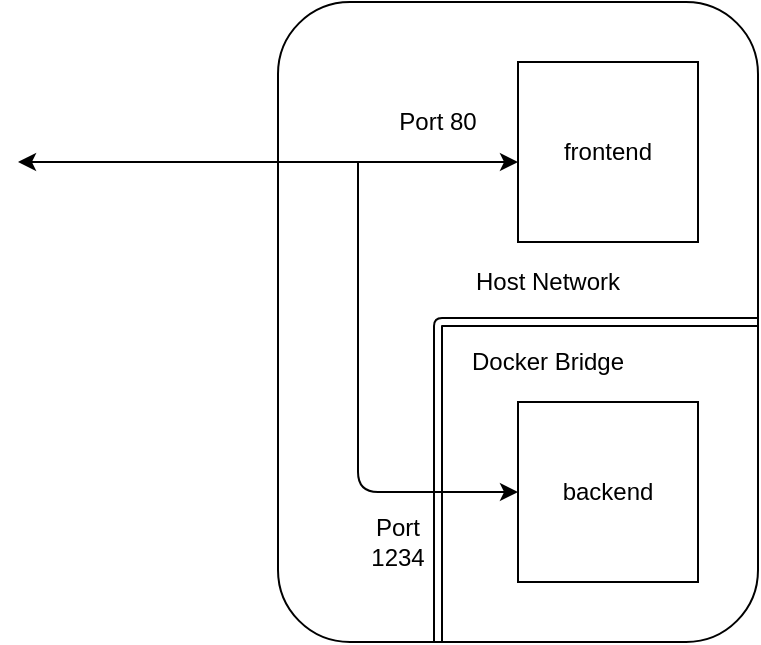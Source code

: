 <mxfile version="12.1.3" pages="1"><diagram id="CmRUJiXFuIXONld7qcJM" name="Page-1"><mxGraphModel dx="938" dy="660" grid="1" gridSize="10" guides="1" tooltips="1" connect="1" arrows="1" fold="1" page="1" pageScale="1" pageWidth="850" pageHeight="1100" math="0" shadow="0"><root><mxCell id="0"/><mxCell id="1" parent="0"/><mxCell id="0CIS_TywtxWAddL7aJwJ-13" value="" style="rounded=1;whiteSpace=wrap;html=1;" vertex="1" parent="1"><mxGeometry x="280" y="80" width="240" height="320" as="geometry"/></mxCell><mxCell id="0CIS_TywtxWAddL7aJwJ-1" value="frontend" style="whiteSpace=wrap;html=1;aspect=fixed;" vertex="1" parent="1"><mxGeometry x="400" y="110" width="90" height="90" as="geometry"/></mxCell><mxCell id="0CIS_TywtxWAddL7aJwJ-2" value="&lt;div&gt;backend&lt;/div&gt;" style="whiteSpace=wrap;html=1;aspect=fixed;" vertex="1" parent="1"><mxGeometry x="400" y="280" width="90" height="90" as="geometry"/></mxCell><mxCell id="0CIS_TywtxWAddL7aJwJ-9" value="" style="shape=link;html=1;" edge="1" parent="1"><mxGeometry width="50" height="50" relative="1" as="geometry"><mxPoint x="360" y="400" as="sourcePoint"/><mxPoint x="520" y="240" as="targetPoint"/><Array as="points"><mxPoint x="360" y="240"/></Array></mxGeometry></mxCell><mxCell id="0CIS_TywtxWAddL7aJwJ-10" value="Docker Bridge" style="text;html=1;strokeColor=none;fillColor=none;align=center;verticalAlign=middle;whiteSpace=wrap;rounded=0;" vertex="1" parent="1"><mxGeometry x="370" y="250" width="90" height="20" as="geometry"/></mxCell><mxCell id="0CIS_TywtxWAddL7aJwJ-11" value="Host Network" style="text;html=1;strokeColor=none;fillColor=none;align=center;verticalAlign=middle;whiteSpace=wrap;rounded=0;" vertex="1" parent="1"><mxGeometry x="375" y="210" width="80" height="20" as="geometry"/></mxCell><mxCell id="0CIS_TywtxWAddL7aJwJ-16" value="" style="endArrow=classic;startArrow=classic;html=1;" edge="1" parent="1"><mxGeometry width="50" height="50" relative="1" as="geometry"><mxPoint x="400" y="160" as="sourcePoint"/><mxPoint x="150" y="160" as="targetPoint"/><Array as="points"><mxPoint x="260" y="160"/></Array></mxGeometry></mxCell><mxCell id="0CIS_TywtxWAddL7aJwJ-18" value="" style="endArrow=classic;html=1;entryX=0;entryY=0.5;entryDx=0;entryDy=0;" edge="1" parent="1" target="0CIS_TywtxWAddL7aJwJ-2"><mxGeometry width="50" height="50" relative="1" as="geometry"><mxPoint x="320" y="160" as="sourcePoint"/><mxPoint x="190" y="420" as="targetPoint"/><Array as="points"><mxPoint x="320" y="325"/></Array></mxGeometry></mxCell><mxCell id="0CIS_TywtxWAddL7aJwJ-19" value="Port 1234" style="text;html=1;strokeColor=none;fillColor=none;align=center;verticalAlign=middle;whiteSpace=wrap;rounded=0;" vertex="1" parent="1"><mxGeometry x="320" y="330" width="40" height="40" as="geometry"/></mxCell><mxCell id="0CIS_TywtxWAddL7aJwJ-20" value="Port 80" style="text;html=1;strokeColor=none;fillColor=none;align=center;verticalAlign=middle;whiteSpace=wrap;rounded=0;" vertex="1" parent="1"><mxGeometry x="320" y="130" width="80" height="20" as="geometry"/></mxCell></root></mxGraphModel></diagram></mxfile>